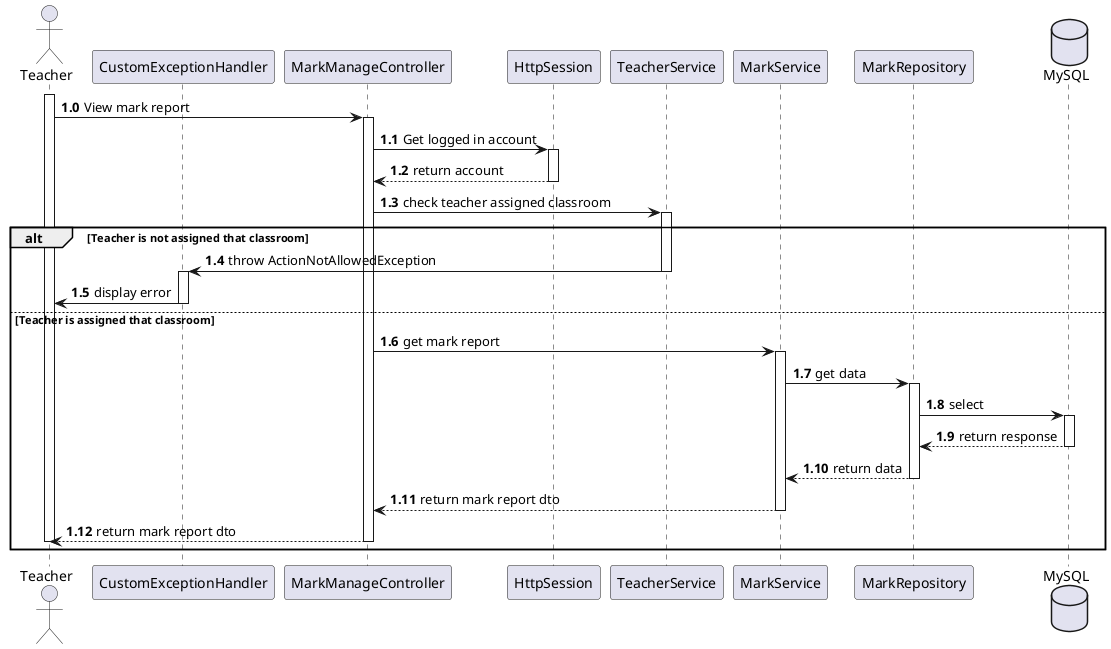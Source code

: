 @startuml
Actor Teacher
participant CustomExceptionHandler
participant MarkManageController
participant HttpSession
participant TeacherService
participant MarkService
participant MarkRepository
database MySQL

autonumber 1.0
activate Teacher
Teacher -> MarkManageController: View mark report
activate MarkManageController
MarkManageController -> HttpSession: Get logged in account
activate HttpSession
HttpSession --> MarkManageController: return account
deactivate HttpSession
MarkManageController -> TeacherService: check teacher assigned classroom
activate TeacherService
alt Teacher is not assigned that classroom
    TeacherService -> CustomExceptionHandler: throw ActionNotAllowedException
    deactivate TeacherService
    activate CustomExceptionHandler
    CustomExceptionHandler -> Teacher: display error
    deactivate CustomExceptionHandler
else Teacher is assigned that classroom
    MarkManageController -> MarkService: get mark report
    activate MarkService
    MarkService -> MarkRepository: get data
    activate MarkRepository
    MarkRepository -> MySQL: select
    activate MySQL
    MySQL --> MarkRepository: return response
    deactivate MySQL
    MarkRepository --> MarkService: return data
    deactivate MarkRepository
    MarkService --> MarkManageController: return mark report dto
    deactivate MarkService
    MarkManageController --> Teacher: return mark report dto
    deactivate MarkManageController
    deactivate Teacher
end
autonumber 1.1




@enduml